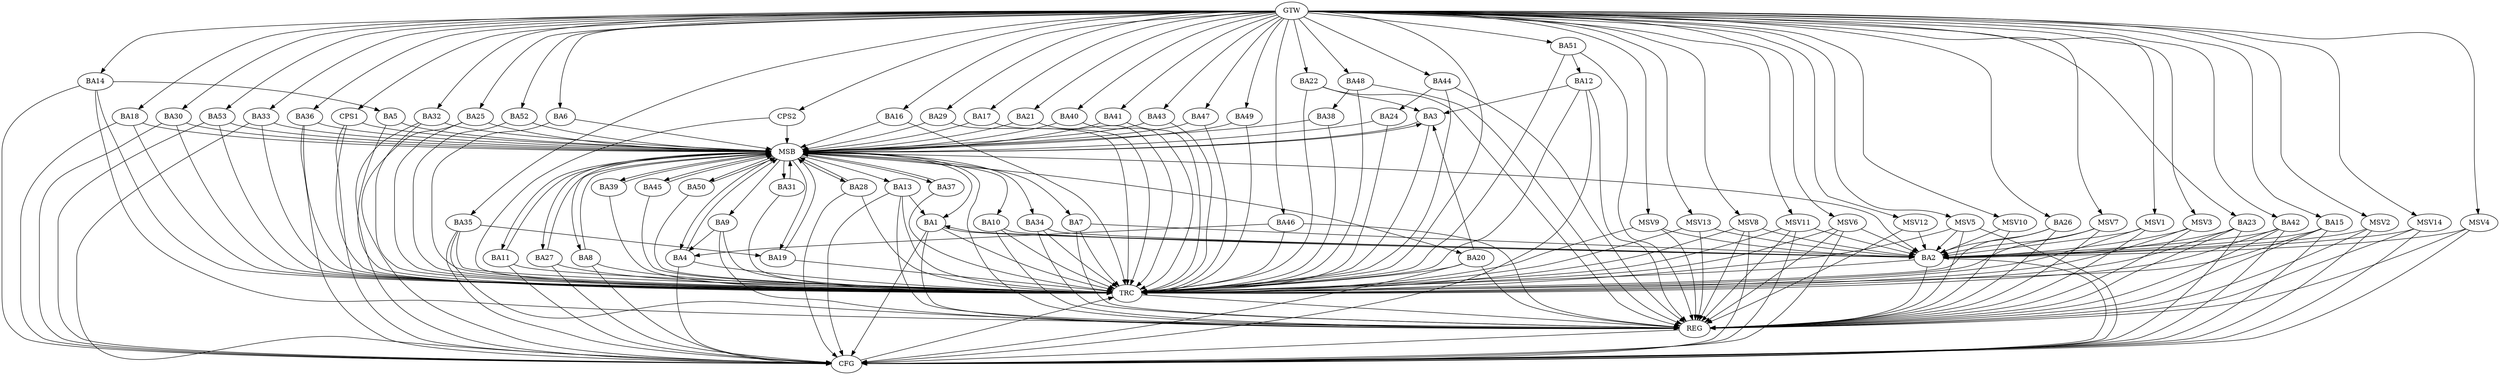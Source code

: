 strict digraph G {
  BA1 [ label="BA1" ];
  BA2 [ label="BA2" ];
  BA3 [ label="BA3" ];
  BA4 [ label="BA4" ];
  BA5 [ label="BA5" ];
  BA6 [ label="BA6" ];
  BA7 [ label="BA7" ];
  BA8 [ label="BA8" ];
  BA9 [ label="BA9" ];
  BA10 [ label="BA10" ];
  BA11 [ label="BA11" ];
  BA12 [ label="BA12" ];
  BA13 [ label="BA13" ];
  BA14 [ label="BA14" ];
  BA15 [ label="BA15" ];
  BA16 [ label="BA16" ];
  BA17 [ label="BA17" ];
  BA18 [ label="BA18" ];
  BA19 [ label="BA19" ];
  BA20 [ label="BA20" ];
  BA21 [ label="BA21" ];
  BA22 [ label="BA22" ];
  BA23 [ label="BA23" ];
  BA24 [ label="BA24" ];
  BA25 [ label="BA25" ];
  BA26 [ label="BA26" ];
  BA27 [ label="BA27" ];
  BA28 [ label="BA28" ];
  BA29 [ label="BA29" ];
  BA30 [ label="BA30" ];
  BA31 [ label="BA31" ];
  BA32 [ label="BA32" ];
  BA33 [ label="BA33" ];
  BA34 [ label="BA34" ];
  BA35 [ label="BA35" ];
  BA36 [ label="BA36" ];
  BA37 [ label="BA37" ];
  BA38 [ label="BA38" ];
  BA39 [ label="BA39" ];
  BA40 [ label="BA40" ];
  BA41 [ label="BA41" ];
  BA42 [ label="BA42" ];
  BA43 [ label="BA43" ];
  BA44 [ label="BA44" ];
  BA45 [ label="BA45" ];
  BA46 [ label="BA46" ];
  BA47 [ label="BA47" ];
  BA48 [ label="BA48" ];
  BA49 [ label="BA49" ];
  BA50 [ label="BA50" ];
  BA51 [ label="BA51" ];
  BA52 [ label="BA52" ];
  BA53 [ label="BA53" ];
  CPS1 [ label="CPS1" ];
  CPS2 [ label="CPS2" ];
  GTW [ label="GTW" ];
  REG [ label="REG" ];
  MSB [ label="MSB" ];
  CFG [ label="CFG" ];
  TRC [ label="TRC" ];
  MSV1 [ label="MSV1" ];
  MSV2 [ label="MSV2" ];
  MSV3 [ label="MSV3" ];
  MSV4 [ label="MSV4" ];
  MSV5 [ label="MSV5" ];
  MSV6 [ label="MSV6" ];
  MSV7 [ label="MSV7" ];
  MSV8 [ label="MSV8" ];
  MSV9 [ label="MSV9" ];
  MSV10 [ label="MSV10" ];
  MSV11 [ label="MSV11" ];
  MSV12 [ label="MSV12" ];
  MSV13 [ label="MSV13" ];
  MSV14 [ label="MSV14" ];
  BA1 -> BA2;
  BA2 -> BA1;
  BA7 -> BA2;
  BA9 -> BA4;
  BA10 -> BA2;
  BA12 -> BA3;
  BA13 -> BA1;
  BA14 -> BA5;
  BA15 -> BA2;
  BA20 -> BA3;
  BA22 -> BA3;
  BA23 -> BA2;
  BA26 -> BA2;
  BA34 -> BA2;
  BA35 -> BA19;
  BA42 -> BA2;
  BA44 -> BA24;
  BA46 -> BA4;
  BA48 -> BA38;
  BA51 -> BA12;
  GTW -> BA6;
  GTW -> BA14;
  GTW -> BA15;
  GTW -> BA16;
  GTW -> BA17;
  GTW -> BA18;
  GTW -> BA21;
  GTW -> BA22;
  GTW -> BA23;
  GTW -> BA25;
  GTW -> BA26;
  GTW -> BA29;
  GTW -> BA30;
  GTW -> BA32;
  GTW -> BA33;
  GTW -> BA35;
  GTW -> BA36;
  GTW -> BA40;
  GTW -> BA41;
  GTW -> BA42;
  GTW -> BA43;
  GTW -> BA44;
  GTW -> BA46;
  GTW -> BA47;
  GTW -> BA48;
  GTW -> BA49;
  GTW -> BA51;
  GTW -> BA52;
  GTW -> BA53;
  GTW -> CPS1;
  GTW -> CPS2;
  BA1 -> REG;
  BA2 -> REG;
  BA7 -> REG;
  BA9 -> REG;
  BA10 -> REG;
  BA12 -> REG;
  BA13 -> REG;
  BA14 -> REG;
  BA15 -> REG;
  BA20 -> REG;
  BA22 -> REG;
  BA23 -> REG;
  BA26 -> REG;
  BA34 -> REG;
  BA35 -> REG;
  BA42 -> REG;
  BA44 -> REG;
  BA46 -> REG;
  BA48 -> REG;
  BA51 -> REG;
  BA3 -> MSB;
  MSB -> BA2;
  MSB -> REG;
  BA4 -> MSB;
  MSB -> BA3;
  BA5 -> MSB;
  BA6 -> MSB;
  BA8 -> MSB;
  BA11 -> MSB;
  BA16 -> MSB;
  MSB -> BA4;
  BA17 -> MSB;
  MSB -> BA1;
  BA18 -> MSB;
  MSB -> BA8;
  BA19 -> MSB;
  BA21 -> MSB;
  BA24 -> MSB;
  MSB -> BA10;
  BA25 -> MSB;
  BA27 -> MSB;
  MSB -> BA20;
  BA28 -> MSB;
  BA29 -> MSB;
  MSB -> BA7;
  BA30 -> MSB;
  MSB -> BA19;
  BA31 -> MSB;
  MSB -> BA9;
  BA32 -> MSB;
  BA33 -> MSB;
  MSB -> BA28;
  BA36 -> MSB;
  BA37 -> MSB;
  MSB -> BA13;
  BA38 -> MSB;
  BA39 -> MSB;
  BA40 -> MSB;
  BA41 -> MSB;
  BA43 -> MSB;
  BA45 -> MSB;
  BA47 -> MSB;
  BA49 -> MSB;
  BA50 -> MSB;
  MSB -> BA34;
  BA52 -> MSB;
  MSB -> BA39;
  BA53 -> MSB;
  MSB -> BA45;
  CPS1 -> MSB;
  MSB -> BA27;
  MSB -> BA50;
  MSB -> BA11;
  CPS2 -> MSB;
  MSB -> BA37;
  MSB -> BA31;
  BA53 -> CFG;
  BA8 -> CFG;
  BA11 -> CFG;
  BA35 -> CFG;
  CPS1 -> CFG;
  BA25 -> CFG;
  BA27 -> CFG;
  BA15 -> CFG;
  BA33 -> CFG;
  BA42 -> CFG;
  BA14 -> CFG;
  BA32 -> CFG;
  BA28 -> CFG;
  BA36 -> CFG;
  BA12 -> CFG;
  BA4 -> CFG;
  BA2 -> CFG;
  BA1 -> CFG;
  BA13 -> CFG;
  BA18 -> CFG;
  BA23 -> CFG;
  BA30 -> CFG;
  BA20 -> CFG;
  REG -> CFG;
  BA1 -> TRC;
  BA2 -> TRC;
  BA3 -> TRC;
  BA4 -> TRC;
  BA5 -> TRC;
  BA6 -> TRC;
  BA7 -> TRC;
  BA8 -> TRC;
  BA9 -> TRC;
  BA10 -> TRC;
  BA11 -> TRC;
  BA12 -> TRC;
  BA13 -> TRC;
  BA14 -> TRC;
  BA15 -> TRC;
  BA16 -> TRC;
  BA17 -> TRC;
  BA18 -> TRC;
  BA19 -> TRC;
  BA20 -> TRC;
  BA21 -> TRC;
  BA22 -> TRC;
  BA23 -> TRC;
  BA24 -> TRC;
  BA25 -> TRC;
  BA26 -> TRC;
  BA27 -> TRC;
  BA28 -> TRC;
  BA29 -> TRC;
  BA30 -> TRC;
  BA31 -> TRC;
  BA32 -> TRC;
  BA33 -> TRC;
  BA34 -> TRC;
  BA35 -> TRC;
  BA36 -> TRC;
  BA37 -> TRC;
  BA38 -> TRC;
  BA39 -> TRC;
  BA40 -> TRC;
  BA41 -> TRC;
  BA42 -> TRC;
  BA43 -> TRC;
  BA44 -> TRC;
  BA45 -> TRC;
  BA46 -> TRC;
  BA47 -> TRC;
  BA48 -> TRC;
  BA49 -> TRC;
  BA50 -> TRC;
  BA51 -> TRC;
  BA52 -> TRC;
  BA53 -> TRC;
  CPS1 -> TRC;
  CPS2 -> TRC;
  GTW -> TRC;
  CFG -> TRC;
  TRC -> REG;
  MSV1 -> BA2;
  MSV2 -> BA2;
  GTW -> MSV1;
  MSV1 -> REG;
  MSV1 -> TRC;
  GTW -> MSV2;
  MSV2 -> REG;
  MSV2 -> CFG;
  MSV3 -> BA2;
  MSV4 -> BA2;
  GTW -> MSV3;
  MSV3 -> REG;
  MSV3 -> TRC;
  GTW -> MSV4;
  MSV4 -> REG;
  MSV4 -> CFG;
  MSV5 -> BA2;
  MSV6 -> BA2;
  GTW -> MSV5;
  MSV5 -> REG;
  MSV5 -> TRC;
  MSV5 -> CFG;
  GTW -> MSV6;
  MSV6 -> REG;
  MSV6 -> TRC;
  MSV6 -> CFG;
  MSV7 -> BA2;
  MSV8 -> BA2;
  MSV9 -> BA2;
  GTW -> MSV7;
  MSV7 -> REG;
  MSV7 -> TRC;
  GTW -> MSV8;
  MSV8 -> REG;
  MSV8 -> TRC;
  MSV8 -> CFG;
  GTW -> MSV9;
  MSV9 -> REG;
  MSV9 -> TRC;
  MSV10 -> BA2;
  MSV11 -> BA2;
  MSV12 -> BA2;
  MSV13 -> BA2;
  GTW -> MSV10;
  MSV10 -> REG;
  GTW -> MSV11;
  MSV11 -> REG;
  MSV11 -> TRC;
  MSV11 -> CFG;
  GTW -> MSV12;
  MSV12 -> REG;
  GTW -> MSV13;
  MSV13 -> REG;
  MSV13 -> TRC;
  MSV14 -> BA2;
  GTW -> MSV14;
  MSV14 -> REG;
  MSV14 -> CFG;
}
